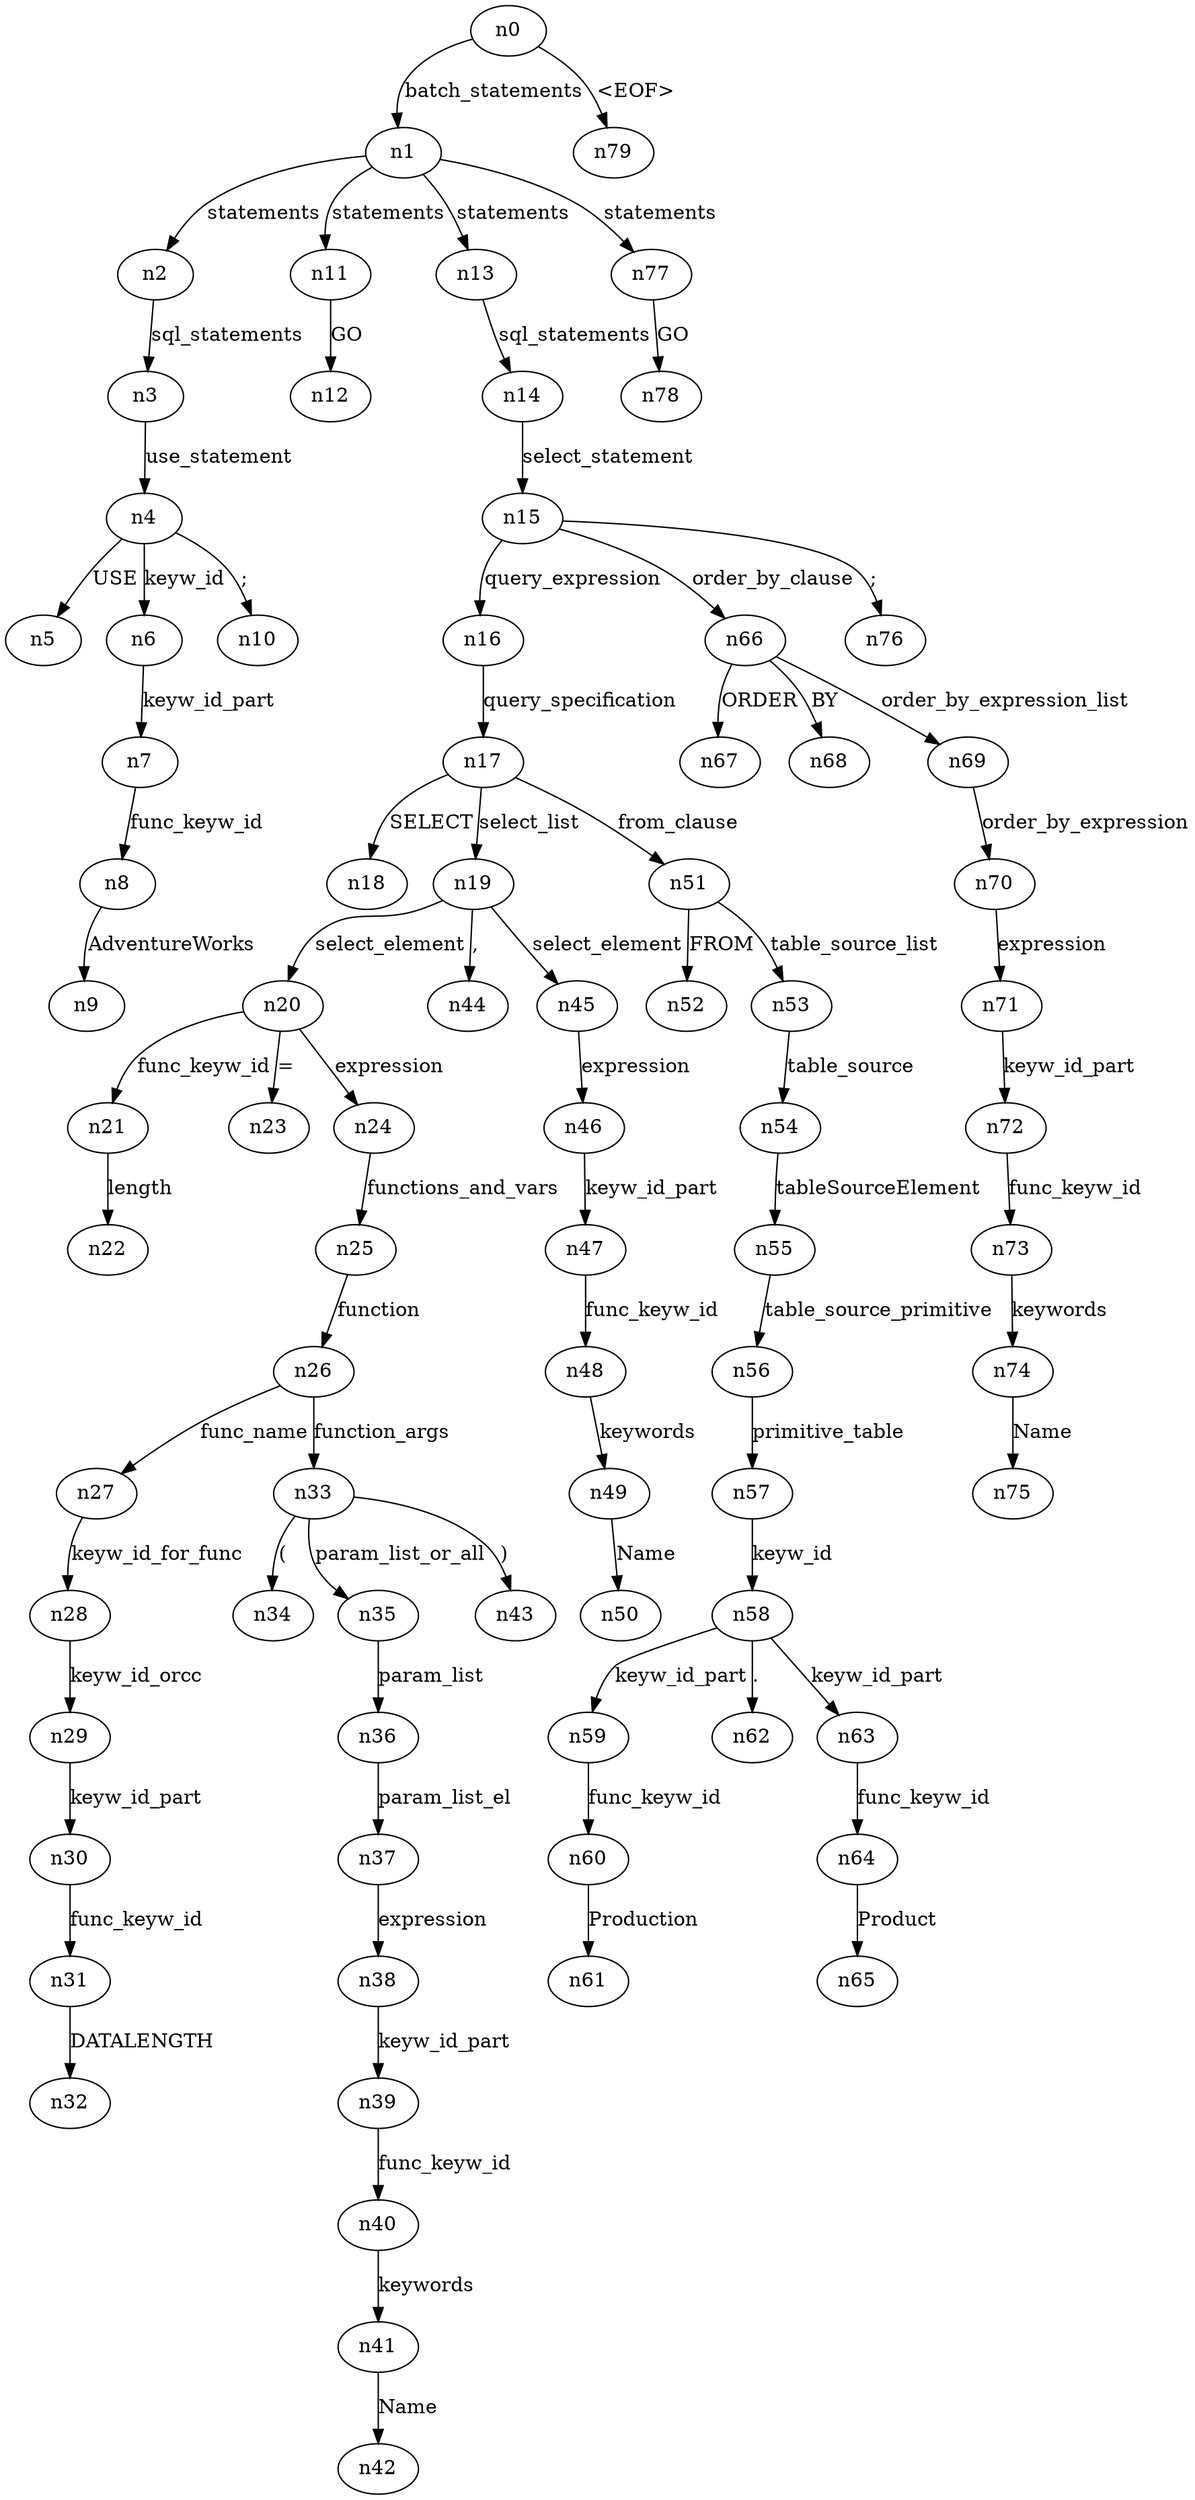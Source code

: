 digraph ParseTree {
  n0 -> n1 [label="batch_statements"];
  n1 -> n2 [label="statements"];
  n2 -> n3 [label="sql_statements"];
  n3 -> n4 [label="use_statement"];
  n4 -> n5 [label="USE"];
  n4 -> n6 [label="keyw_id"];
  n6 -> n7 [label="keyw_id_part"];
  n7 -> n8 [label="func_keyw_id"];
  n8 -> n9 [label="AdventureWorks"];
  n4 -> n10 [label=";"];
  n1 -> n11 [label="statements"];
  n11 -> n12 [label="GO"];
  n1 -> n13 [label="statements"];
  n13 -> n14 [label="sql_statements"];
  n14 -> n15 [label="select_statement"];
  n15 -> n16 [label="query_expression"];
  n16 -> n17 [label="query_specification"];
  n17 -> n18 [label="SELECT"];
  n17 -> n19 [label="select_list"];
  n19 -> n20 [label="select_element"];
  n20 -> n21 [label="func_keyw_id"];
  n21 -> n22 [label="length"];
  n20 -> n23 [label="="];
  n20 -> n24 [label="expression"];
  n24 -> n25 [label="functions_and_vars"];
  n25 -> n26 [label="function"];
  n26 -> n27 [label="func_name"];
  n27 -> n28 [label="keyw_id_for_func"];
  n28 -> n29 [label="keyw_id_orcc"];
  n29 -> n30 [label="keyw_id_part"];
  n30 -> n31 [label="func_keyw_id"];
  n31 -> n32 [label="DATALENGTH"];
  n26 -> n33 [label="function_args"];
  n33 -> n34 [label="("];
  n33 -> n35 [label="param_list_or_all"];
  n35 -> n36 [label="param_list"];
  n36 -> n37 [label="param_list_el"];
  n37 -> n38 [label="expression"];
  n38 -> n39 [label="keyw_id_part"];
  n39 -> n40 [label="func_keyw_id"];
  n40 -> n41 [label="keywords"];
  n41 -> n42 [label="Name"];
  n33 -> n43 [label=")"];
  n19 -> n44 [label=","];
  n19 -> n45 [label="select_element"];
  n45 -> n46 [label="expression"];
  n46 -> n47 [label="keyw_id_part"];
  n47 -> n48 [label="func_keyw_id"];
  n48 -> n49 [label="keywords"];
  n49 -> n50 [label="Name"];
  n17 -> n51 [label="from_clause"];
  n51 -> n52 [label="FROM"];
  n51 -> n53 [label="table_source_list"];
  n53 -> n54 [label="table_source"];
  n54 -> n55 [label="tableSourceElement"];
  n55 -> n56 [label="table_source_primitive"];
  n56 -> n57 [label="primitive_table"];
  n57 -> n58 [label="keyw_id"];
  n58 -> n59 [label="keyw_id_part"];
  n59 -> n60 [label="func_keyw_id"];
  n60 -> n61 [label="Production"];
  n58 -> n62 [label="."];
  n58 -> n63 [label="keyw_id_part"];
  n63 -> n64 [label="func_keyw_id"];
  n64 -> n65 [label="Product"];
  n15 -> n66 [label="order_by_clause"];
  n66 -> n67 [label="ORDER"];
  n66 -> n68 [label="BY"];
  n66 -> n69 [label="order_by_expression_list"];
  n69 -> n70 [label="order_by_expression"];
  n70 -> n71 [label="expression"];
  n71 -> n72 [label="keyw_id_part"];
  n72 -> n73 [label="func_keyw_id"];
  n73 -> n74 [label="keywords"];
  n74 -> n75 [label="Name"];
  n15 -> n76 [label=";"];
  n1 -> n77 [label="statements"];
  n77 -> n78 [label="GO"];
  n0 -> n79 [label="<EOF>"];
}